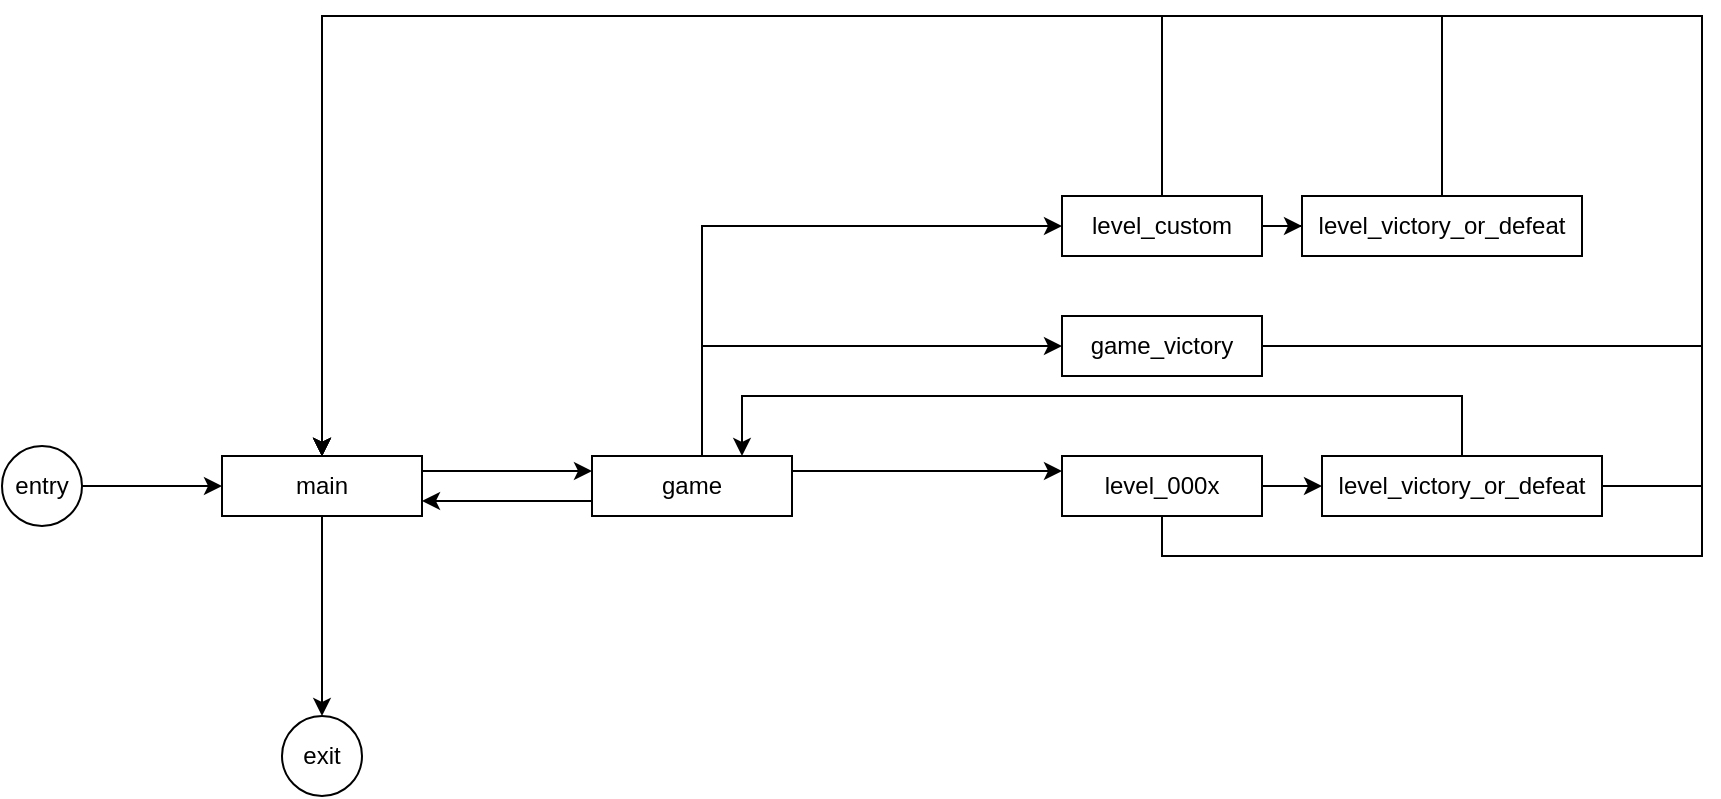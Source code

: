 <mxfile version="13.1.3" type="device"><diagram id="94y-c1jcGgbK18_ZpARz" name="Page-1"><mxGraphModel dx="981" dy="526" grid="1" gridSize="10" guides="1" tooltips="1" connect="1" arrows="1" fold="1" page="1" pageScale="1" pageWidth="850" pageHeight="1100" math="0" shadow="0"><root><mxCell id="0"/><mxCell id="1" parent="0"/><mxCell id="841wPwyPl3yJbie6W3dW-5" value="" style="edgeStyle=orthogonalEdgeStyle;rounded=0;orthogonalLoop=1;jettySize=auto;html=1;" edge="1" parent="1" source="841wPwyPl3yJbie6W3dW-1" target="841wPwyPl3yJbie6W3dW-3"><mxGeometry relative="1" as="geometry"><mxPoint x="190" y="360" as="targetPoint"/></mxGeometry></mxCell><mxCell id="841wPwyPl3yJbie6W3dW-6" value="" style="edgeStyle=orthogonalEdgeStyle;rounded=0;orthogonalLoop=1;jettySize=auto;html=1;entryX=0;entryY=0.25;entryDx=0;entryDy=0;exitX=1;exitY=0.25;exitDx=0;exitDy=0;" edge="1" parent="1" source="841wPwyPl3yJbie6W3dW-1" target="841wPwyPl3yJbie6W3dW-2"><mxGeometry relative="1" as="geometry"/></mxCell><mxCell id="841wPwyPl3yJbie6W3dW-1" value="main" style="rounded=0;whiteSpace=wrap;html=1;" vertex="1" parent="1"><mxGeometry x="140" y="270" width="100" height="30" as="geometry"/></mxCell><mxCell id="841wPwyPl3yJbie6W3dW-8" value="" style="edgeStyle=orthogonalEdgeStyle;rounded=0;orthogonalLoop=1;jettySize=auto;html=1;exitX=1;exitY=0.25;exitDx=0;exitDy=0;entryX=0;entryY=0.25;entryDx=0;entryDy=0;" edge="1" parent="1" source="841wPwyPl3yJbie6W3dW-2" target="841wPwyPl3yJbie6W3dW-7"><mxGeometry relative="1" as="geometry"/></mxCell><mxCell id="841wPwyPl3yJbie6W3dW-12" value="" style="edgeStyle=orthogonalEdgeStyle;rounded=0;orthogonalLoop=1;jettySize=auto;html=1;entryX=0;entryY=0.5;entryDx=0;entryDy=0;" edge="1" parent="1" source="841wPwyPl3yJbie6W3dW-2" target="841wPwyPl3yJbie6W3dW-11"><mxGeometry relative="1" as="geometry"><Array as="points"><mxPoint x="380" y="155"/></Array></mxGeometry></mxCell><mxCell id="841wPwyPl3yJbie6W3dW-17" value="" style="edgeStyle=orthogonalEdgeStyle;rounded=0;orthogonalLoop=1;jettySize=auto;html=1;entryX=0;entryY=0.5;entryDx=0;entryDy=0;" edge="1" parent="1" source="841wPwyPl3yJbie6W3dW-2" target="841wPwyPl3yJbie6W3dW-16"><mxGeometry relative="1" as="geometry"><Array as="points"><mxPoint x="380" y="215"/></Array></mxGeometry></mxCell><mxCell id="841wPwyPl3yJbie6W3dW-24" value="" style="edgeStyle=orthogonalEdgeStyle;rounded=0;orthogonalLoop=1;jettySize=auto;html=1;entryX=1;entryY=0.75;entryDx=0;entryDy=0;exitX=0;exitY=0.75;exitDx=0;exitDy=0;" edge="1" parent="1" source="841wPwyPl3yJbie6W3dW-2" target="841wPwyPl3yJbie6W3dW-1"><mxGeometry relative="1" as="geometry"><mxPoint x="328" y="273" as="sourcePoint"/><mxPoint x="250" y="272.5" as="targetPoint"/></mxGeometry></mxCell><mxCell id="841wPwyPl3yJbie6W3dW-2" value="game" style="rounded=0;whiteSpace=wrap;html=1;" vertex="1" parent="1"><mxGeometry x="325" y="270" width="100" height="30" as="geometry"/></mxCell><mxCell id="841wPwyPl3yJbie6W3dW-27" value="" style="edgeStyle=orthogonalEdgeStyle;rounded=0;orthogonalLoop=1;jettySize=auto;html=1;entryX=0.5;entryY=0;entryDx=0;entryDy=0;exitX=1;exitY=0.5;exitDx=0;exitDy=0;" edge="1" parent="1" source="841wPwyPl3yJbie6W3dW-16" target="841wPwyPl3yJbie6W3dW-1"><mxGeometry relative="1" as="geometry"><mxPoint x="740" y="215" as="targetPoint"/><Array as="points"><mxPoint x="880" y="215"/><mxPoint x="880" y="50"/><mxPoint x="190" y="50"/></Array></mxGeometry></mxCell><mxCell id="841wPwyPl3yJbie6W3dW-16" value="game_victory" style="rounded=0;whiteSpace=wrap;html=1;" vertex="1" parent="1"><mxGeometry x="560" y="200" width="100" height="30" as="geometry"/></mxCell><mxCell id="841wPwyPl3yJbie6W3dW-29" value="" style="edgeStyle=orthogonalEdgeStyle;rounded=0;orthogonalLoop=1;jettySize=auto;html=1;entryX=0.5;entryY=0;entryDx=0;entryDy=0;" edge="1" parent="1" source="841wPwyPl3yJbie6W3dW-30" target="841wPwyPl3yJbie6W3dW-1"><mxGeometry relative="1" as="geometry"><mxPoint x="190" y="250" as="targetPoint"/><Array as="points"><mxPoint x="750" y="50"/><mxPoint x="190" y="50"/></Array></mxGeometry></mxCell><mxCell id="841wPwyPl3yJbie6W3dW-32" value="" style="edgeStyle=orthogonalEdgeStyle;rounded=0;orthogonalLoop=1;jettySize=auto;html=1;" edge="1" parent="1" source="841wPwyPl3yJbie6W3dW-11" target="841wPwyPl3yJbie6W3dW-30"><mxGeometry relative="1" as="geometry"/></mxCell><mxCell id="841wPwyPl3yJbie6W3dW-11" value="level_custom" style="rounded=0;whiteSpace=wrap;html=1;" vertex="1" parent="1"><mxGeometry x="560" y="140" width="100" height="30" as="geometry"/></mxCell><mxCell id="841wPwyPl3yJbie6W3dW-15" value="" style="edgeStyle=orthogonalEdgeStyle;rounded=0;orthogonalLoop=1;jettySize=auto;html=1;" edge="1" parent="1" source="841wPwyPl3yJbie6W3dW-7" target="841wPwyPl3yJbie6W3dW-14"><mxGeometry relative="1" as="geometry"/></mxCell><mxCell id="841wPwyPl3yJbie6W3dW-34" value="" style="edgeStyle=orthogonalEdgeStyle;rounded=0;orthogonalLoop=1;jettySize=auto;html=1;entryX=0.5;entryY=0;entryDx=0;entryDy=0;" edge="1" parent="1" source="841wPwyPl3yJbie6W3dW-7" target="841wPwyPl3yJbie6W3dW-1"><mxGeometry relative="1" as="geometry"><mxPoint x="610" y="380.0" as="targetPoint"/><Array as="points"><mxPoint x="610" y="320"/><mxPoint x="880" y="320"/><mxPoint x="880" y="50"/><mxPoint x="190" y="50"/></Array></mxGeometry></mxCell><mxCell id="841wPwyPl3yJbie6W3dW-7" value="level_000x" style="rounded=0;whiteSpace=wrap;html=1;" vertex="1" parent="1"><mxGeometry x="560" y="270" width="100" height="30" as="geometry"/></mxCell><mxCell id="841wPwyPl3yJbie6W3dW-3" value="exit" style="ellipse;whiteSpace=wrap;html=1;aspect=fixed;" vertex="1" parent="1"><mxGeometry x="170" y="400" width="40" height="40" as="geometry"/></mxCell><mxCell id="841wPwyPl3yJbie6W3dW-22" value="" style="edgeStyle=orthogonalEdgeStyle;rounded=0;orthogonalLoop=1;jettySize=auto;html=1;entryX=0.75;entryY=0;entryDx=0;entryDy=0;" edge="1" parent="1" source="841wPwyPl3yJbie6W3dW-14" target="841wPwyPl3yJbie6W3dW-2"><mxGeometry relative="1" as="geometry"><mxPoint x="405" y="250" as="targetPoint"/><Array as="points"><mxPoint x="760" y="240"/><mxPoint x="400" y="240"/></Array></mxGeometry></mxCell><mxCell id="841wPwyPl3yJbie6W3dW-14" value="level_victory_or_defeat" style="rounded=0;whiteSpace=wrap;html=1;" vertex="1" parent="1"><mxGeometry x="690" y="270" width="140" height="30" as="geometry"/></mxCell><mxCell id="841wPwyPl3yJbie6W3dW-20" value="" style="edgeStyle=orthogonalEdgeStyle;rounded=0;orthogonalLoop=1;jettySize=auto;html=1;" edge="1" parent="1" source="841wPwyPl3yJbie6W3dW-19" target="841wPwyPl3yJbie6W3dW-1"><mxGeometry relative="1" as="geometry"/></mxCell><mxCell id="841wPwyPl3yJbie6W3dW-19" value="entry" style="ellipse;whiteSpace=wrap;html=1;aspect=fixed;" vertex="1" parent="1"><mxGeometry x="30" y="265" width="40" height="40" as="geometry"/></mxCell><mxCell id="841wPwyPl3yJbie6W3dW-25" value="" style="edgeStyle=orthogonalEdgeStyle;rounded=0;orthogonalLoop=1;jettySize=auto;html=1;entryX=0.5;entryY=0;entryDx=0;entryDy=0;exitX=1;exitY=0.5;exitDx=0;exitDy=0;" edge="1" parent="1" source="841wPwyPl3yJbie6W3dW-14" target="841wPwyPl3yJbie6W3dW-1"><mxGeometry relative="1" as="geometry"><mxPoint x="770.034" y="290" as="sourcePoint"/><mxPoint x="415" y="290" as="targetPoint"/><Array as="points"><mxPoint x="880" y="285"/><mxPoint x="880" y="50"/><mxPoint x="190" y="50"/></Array></mxGeometry></mxCell><mxCell id="841wPwyPl3yJbie6W3dW-30" value="level_victory_or_defeat" style="rounded=0;whiteSpace=wrap;html=1;" vertex="1" parent="1"><mxGeometry x="680" y="140" width="140" height="30" as="geometry"/></mxCell><mxCell id="841wPwyPl3yJbie6W3dW-31" value="" style="edgeStyle=orthogonalEdgeStyle;rounded=0;orthogonalLoop=1;jettySize=auto;html=1;entryX=0.5;entryY=0;entryDx=0;entryDy=0;" edge="1" parent="1" source="841wPwyPl3yJbie6W3dW-11" target="841wPwyPl3yJbie6W3dW-1"><mxGeometry relative="1" as="geometry"><mxPoint x="660" y="155.034" as="sourcePoint"/><mxPoint x="190" y="250" as="targetPoint"/><Array as="points"><mxPoint x="610" y="50"/><mxPoint x="190" y="50"/></Array></mxGeometry></mxCell></root></mxGraphModel></diagram></mxfile>
